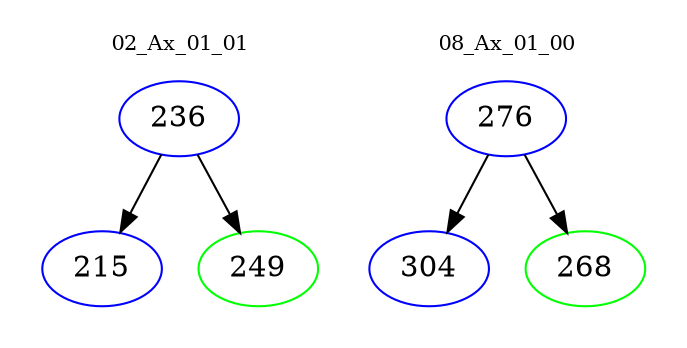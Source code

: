 digraph{
subgraph cluster_0 {
color = white
label = "02_Ax_01_01";
fontsize=10;
T0_236 [label="236", color="blue"]
T0_236 -> T0_215 [color="black"]
T0_215 [label="215", color="blue"]
T0_236 -> T0_249 [color="black"]
T0_249 [label="249", color="green"]
}
subgraph cluster_1 {
color = white
label = "08_Ax_01_00";
fontsize=10;
T1_276 [label="276", color="blue"]
T1_276 -> T1_304 [color="black"]
T1_304 [label="304", color="blue"]
T1_276 -> T1_268 [color="black"]
T1_268 [label="268", color="green"]
}
}
